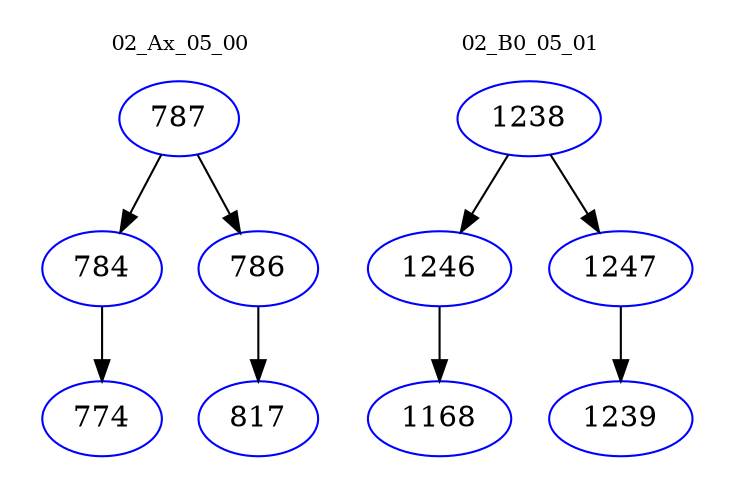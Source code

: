digraph{
subgraph cluster_0 {
color = white
label = "02_Ax_05_00";
fontsize=10;
T0_787 [label="787", color="blue"]
T0_787 -> T0_784 [color="black"]
T0_784 [label="784", color="blue"]
T0_784 -> T0_774 [color="black"]
T0_774 [label="774", color="blue"]
T0_787 -> T0_786 [color="black"]
T0_786 [label="786", color="blue"]
T0_786 -> T0_817 [color="black"]
T0_817 [label="817", color="blue"]
}
subgraph cluster_1 {
color = white
label = "02_B0_05_01";
fontsize=10;
T1_1238 [label="1238", color="blue"]
T1_1238 -> T1_1246 [color="black"]
T1_1246 [label="1246", color="blue"]
T1_1246 -> T1_1168 [color="black"]
T1_1168 [label="1168", color="blue"]
T1_1238 -> T1_1247 [color="black"]
T1_1247 [label="1247", color="blue"]
T1_1247 -> T1_1239 [color="black"]
T1_1239 [label="1239", color="blue"]
}
}
